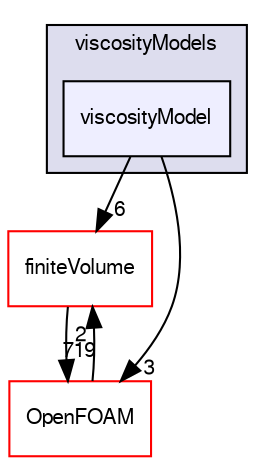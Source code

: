 digraph "src/transportModels/incompressible/viscosityModels/viscosityModel" {
  bgcolor=transparent;
  compound=true
  node [ fontsize="10", fontname="FreeSans"];
  edge [ labelfontsize="10", labelfontname="FreeSans"];
  subgraph clusterdir_96098a512bec5be00e402918bdacabdd {
    graph [ bgcolor="#ddddee", pencolor="black", label="viscosityModels" fontname="FreeSans", fontsize="10", URL="dir_96098a512bec5be00e402918bdacabdd.html"]
  dir_19ae5c205e18023a19823735d4c41af7 [shape=box, label="viscosityModel", style="filled", fillcolor="#eeeeff", pencolor="black", URL="dir_19ae5c205e18023a19823735d4c41af7.html"];
  }
  dir_9bd15774b555cf7259a6fa18f99fe99b [shape=box label="finiteVolume" color="red" URL="dir_9bd15774b555cf7259a6fa18f99fe99b.html"];
  dir_c5473ff19b20e6ec4dfe5c310b3778a8 [shape=box label="OpenFOAM" color="red" URL="dir_c5473ff19b20e6ec4dfe5c310b3778a8.html"];
  dir_9bd15774b555cf7259a6fa18f99fe99b->dir_c5473ff19b20e6ec4dfe5c310b3778a8 [headlabel="719", labeldistance=1.5 headhref="dir_000727_001706.html"];
  dir_19ae5c205e18023a19823735d4c41af7->dir_9bd15774b555cf7259a6fa18f99fe99b [headlabel="6", labeldistance=1.5 headhref="dir_002761_000727.html"];
  dir_19ae5c205e18023a19823735d4c41af7->dir_c5473ff19b20e6ec4dfe5c310b3778a8 [headlabel="3", labeldistance=1.5 headhref="dir_002761_001706.html"];
  dir_c5473ff19b20e6ec4dfe5c310b3778a8->dir_9bd15774b555cf7259a6fa18f99fe99b [headlabel="2", labeldistance=1.5 headhref="dir_001706_000727.html"];
}
